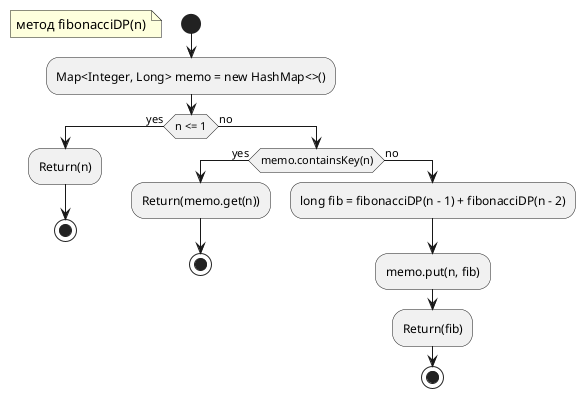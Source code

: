 @startuml
'https://plantuml.com/activity-diagram-beta

start
floating note left: метод fibonacciDP(n)

:Map<Integer, Long> memo = new HashMap<>();

if (n <= 1) then (yes)
      :Return(n);
      stop
else (no)
    if (memo.containsKey(n)) then (yes)
             :Return(memo.get(n));
             stop
       else (no)
          :long fib = fibonacciDP(n - 1) + fibonacciDP(n - 2);
          :memo.put(n, fib);
          :Return(fib);
          stop
    endif
endif

@enduml
